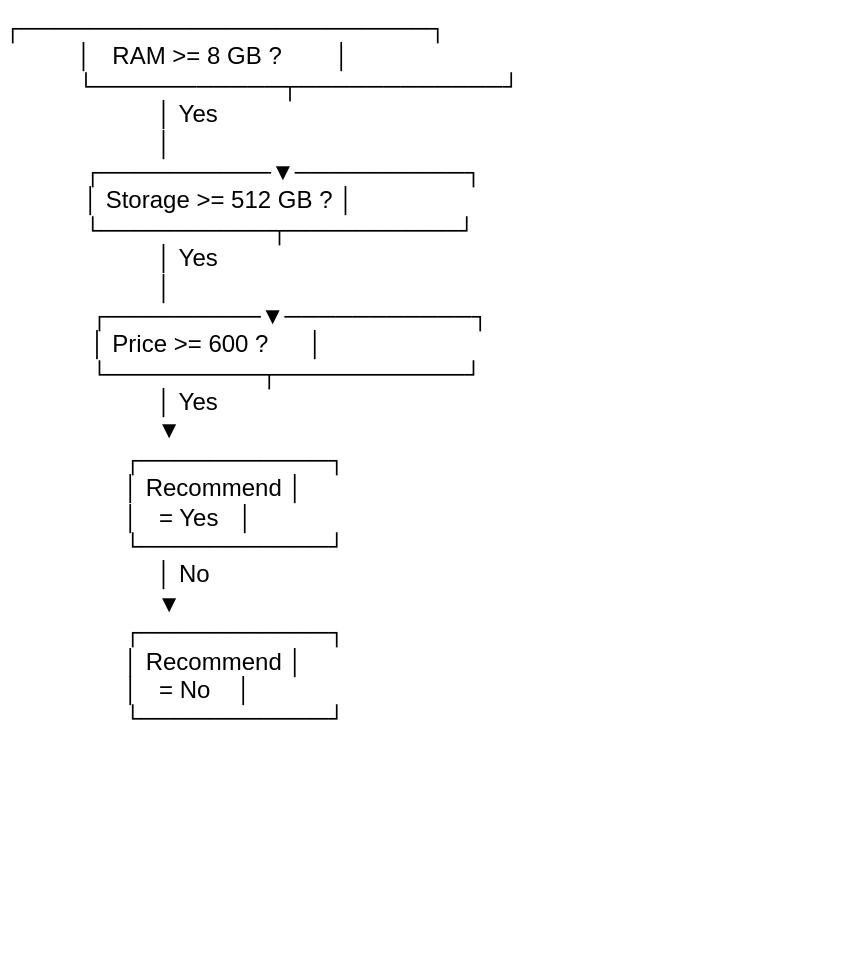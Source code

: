 <mxfile version="28.1.1">
  <diagram name="Page-1" id="TAsea5r_ZzH9QRnHOP3f">
    <mxGraphModel dx="872" dy="473" grid="1" gridSize="10" guides="1" tooltips="1" connect="1" arrows="1" fold="1" page="1" pageScale="1" pageWidth="850" pageHeight="1100" math="0" shadow="0">
      <root>
        <mxCell id="0" />
        <mxCell id="1" parent="0" />
        <mxCell id="drGoMams4xyPhHiyWI-A-3" value="┌────────────────────────┐&#xa;           │   RAM &gt;= 8 GB ?        │&#xa;           └───────────┬────────────┘&#xa;                       │ Yes&#xa;                       │&#xa;            ┌──────────▼──────────┐&#xa;            │ Storage &gt;= 512 GB ? │&#xa;            └──────────┬──────────┘&#xa;                       │ Yes&#xa;                       │&#xa;             ┌─────────▼───────────┐&#xa;             │ Price &gt;= 600 ?      │&#xa;             └─────────┬───────────┘&#xa;                       │ Yes&#xa;                       ▼&#xa;                  ┌───────────┐&#xa;                  │ Recommend │&#xa;                  │   = Yes   │&#xa;                  └───────────┘&#xa;                       │ No&#xa;                       ▼&#xa;                  ┌───────────┐&#xa;                  │ Recommend │&#xa;                  │   = No    │&#xa;                  └───────────┘" style="text;whiteSpace=wrap;" vertex="1" parent="1">
          <mxGeometry x="150" y="190" width="420" height="480" as="geometry" />
        </mxCell>
      </root>
    </mxGraphModel>
  </diagram>
</mxfile>

